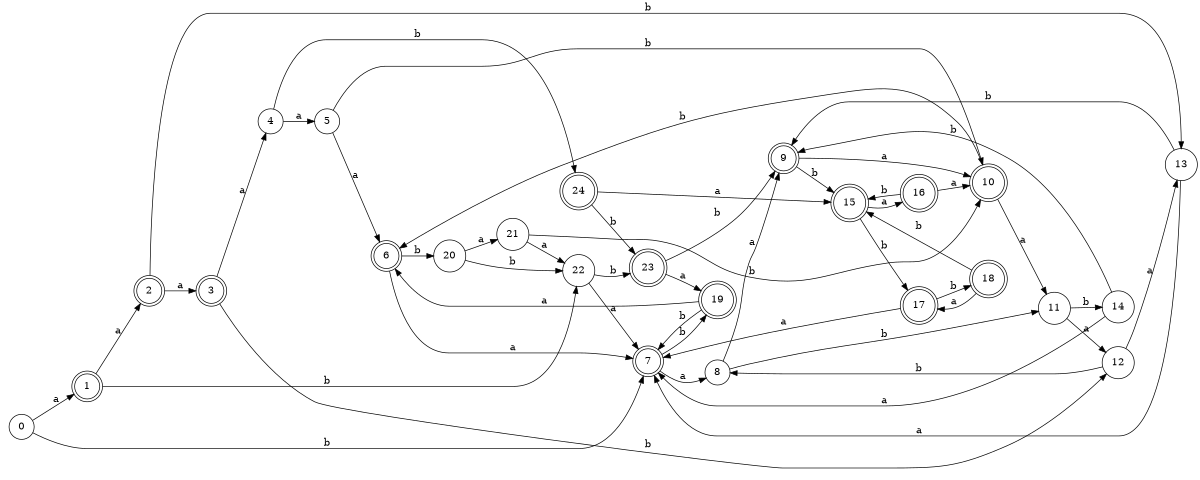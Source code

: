 digraph n20_10 {
__start0 [label="" shape="none"];

rankdir=LR;
size="8,5";

s0 [style="filled", color="black", fillcolor="white" shape="circle", label="0"];
s1 [style="rounded,filled", color="black", fillcolor="white" shape="doublecircle", label="1"];
s2 [style="rounded,filled", color="black", fillcolor="white" shape="doublecircle", label="2"];
s3 [style="rounded,filled", color="black", fillcolor="white" shape="doublecircle", label="3"];
s4 [style="filled", color="black", fillcolor="white" shape="circle", label="4"];
s5 [style="filled", color="black", fillcolor="white" shape="circle", label="5"];
s6 [style="rounded,filled", color="black", fillcolor="white" shape="doublecircle", label="6"];
s7 [style="rounded,filled", color="black", fillcolor="white" shape="doublecircle", label="7"];
s8 [style="filled", color="black", fillcolor="white" shape="circle", label="8"];
s9 [style="rounded,filled", color="black", fillcolor="white" shape="doublecircle", label="9"];
s10 [style="rounded,filled", color="black", fillcolor="white" shape="doublecircle", label="10"];
s11 [style="filled", color="black", fillcolor="white" shape="circle", label="11"];
s12 [style="filled", color="black", fillcolor="white" shape="circle", label="12"];
s13 [style="filled", color="black", fillcolor="white" shape="circle", label="13"];
s14 [style="filled", color="black", fillcolor="white" shape="circle", label="14"];
s15 [style="rounded,filled", color="black", fillcolor="white" shape="doublecircle", label="15"];
s16 [style="rounded,filled", color="black", fillcolor="white" shape="doublecircle", label="16"];
s17 [style="rounded,filled", color="black", fillcolor="white" shape="doublecircle", label="17"];
s18 [style="rounded,filled", color="black", fillcolor="white" shape="doublecircle", label="18"];
s19 [style="rounded,filled", color="black", fillcolor="white" shape="doublecircle", label="19"];
s20 [style="filled", color="black", fillcolor="white" shape="circle", label="20"];
s21 [style="filled", color="black", fillcolor="white" shape="circle", label="21"];
s22 [style="filled", color="black", fillcolor="white" shape="circle", label="22"];
s23 [style="rounded,filled", color="black", fillcolor="white" shape="doublecircle", label="23"];
s24 [style="rounded,filled", color="black", fillcolor="white" shape="doublecircle", label="24"];
s0 -> s1 [label="a"];
s0 -> s7 [label="b"];
s1 -> s2 [label="a"];
s1 -> s22 [label="b"];
s2 -> s3 [label="a"];
s2 -> s13 [label="b"];
s3 -> s4 [label="a"];
s3 -> s12 [label="b"];
s4 -> s5 [label="a"];
s4 -> s24 [label="b"];
s5 -> s6 [label="a"];
s5 -> s10 [label="b"];
s6 -> s7 [label="a"];
s6 -> s20 [label="b"];
s7 -> s8 [label="a"];
s7 -> s19 [label="b"];
s8 -> s9 [label="a"];
s8 -> s11 [label="b"];
s9 -> s10 [label="a"];
s9 -> s15 [label="b"];
s10 -> s11 [label="a"];
s10 -> s6 [label="b"];
s11 -> s12 [label="a"];
s11 -> s14 [label="b"];
s12 -> s13 [label="a"];
s12 -> s8 [label="b"];
s13 -> s7 [label="a"];
s13 -> s9 [label="b"];
s14 -> s7 [label="a"];
s14 -> s9 [label="b"];
s15 -> s16 [label="a"];
s15 -> s17 [label="b"];
s16 -> s10 [label="a"];
s16 -> s15 [label="b"];
s17 -> s7 [label="a"];
s17 -> s18 [label="b"];
s18 -> s17 [label="a"];
s18 -> s15 [label="b"];
s19 -> s6 [label="a"];
s19 -> s7 [label="b"];
s20 -> s21 [label="a"];
s20 -> s22 [label="b"];
s21 -> s22 [label="a"];
s21 -> s10 [label="b"];
s22 -> s7 [label="a"];
s22 -> s23 [label="b"];
s23 -> s19 [label="a"];
s23 -> s9 [label="b"];
s24 -> s15 [label="a"];
s24 -> s23 [label="b"];

}